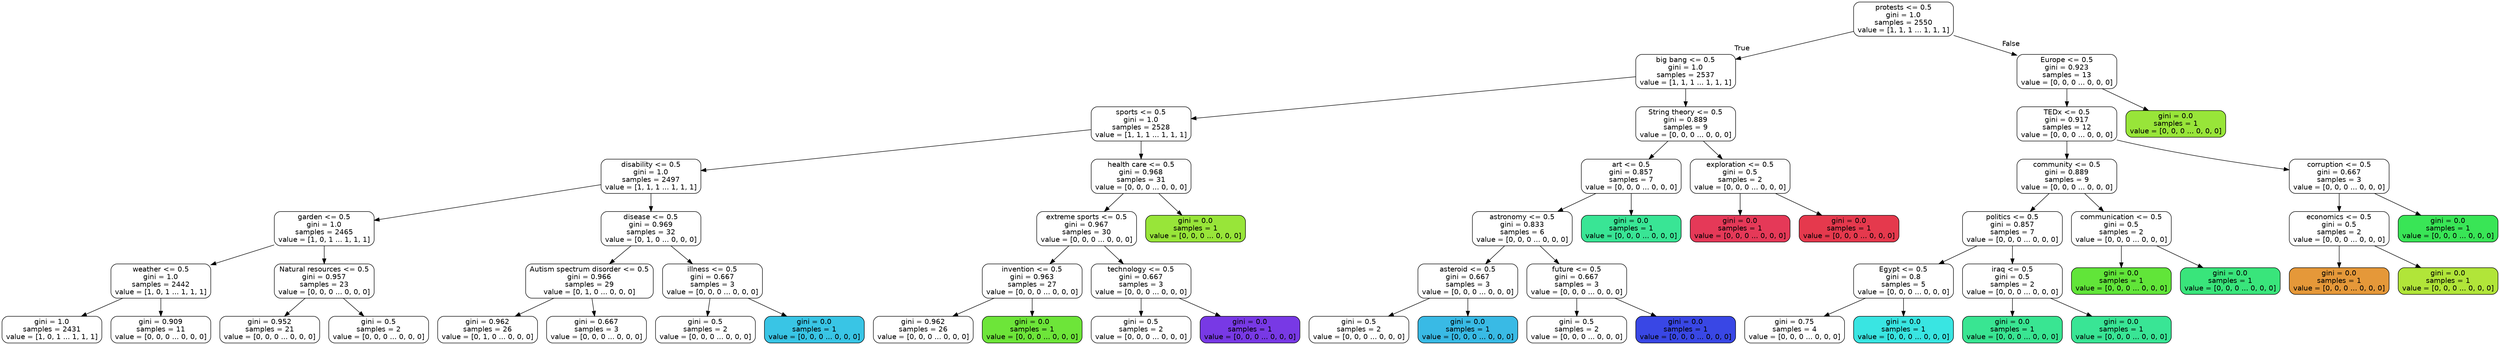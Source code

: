 digraph Tree {
node [shape=box, style="filled, rounded", color="black", fontname=helvetica] ;
edge [fontname=helvetica] ;
0 [label="protests <= 0.5\ngini = 1.0\nsamples = 2550\nvalue = [1, 1, 1 ... 1, 1, 1]", fillcolor="#ffffff"] ;
1 [label="big bang <= 0.5\ngini = 1.0\nsamples = 2537\nvalue = [1, 1, 1 ... 1, 1, 1]", fillcolor="#ffffff"] ;
0 -> 1 [labeldistance=2.5, labelangle=45, headlabel="True"] ;
2 [label="sports <= 0.5\ngini = 1.0\nsamples = 2528\nvalue = [1, 1, 1 ... 1, 1, 1]", fillcolor="#ffffff"] ;
1 -> 2 ;
3 [label="disability <= 0.5\ngini = 1.0\nsamples = 2497\nvalue = [1, 1, 1 ... 1, 1, 1]", fillcolor="#ffffff"] ;
2 -> 3 ;
4 [label="garden <= 0.5\ngini = 1.0\nsamples = 2465\nvalue = [1, 0, 1 ... 1, 1, 1]", fillcolor="#ffffff"] ;
3 -> 4 ;
5 [label="weather <= 0.5\ngini = 1.0\nsamples = 2442\nvalue = [1, 0, 1 ... 1, 1, 1]", fillcolor="#ffffff"] ;
4 -> 5 ;
6 [label="gini = 1.0\nsamples = 2431\nvalue = [1, 0, 1 ... 1, 1, 1]", fillcolor="#ffffff"] ;
5 -> 6 ;
7 [label="gini = 0.909\nsamples = 11\nvalue = [0, 0, 0 ... 0, 0, 0]", fillcolor="#ffffff"] ;
5 -> 7 ;
8 [label="Natural resources <= 0.5\ngini = 0.957\nsamples = 23\nvalue = [0, 0, 0 ... 0, 0, 0]", fillcolor="#ffffff"] ;
4 -> 8 ;
9 [label="gini = 0.952\nsamples = 21\nvalue = [0, 0, 0 ... 0, 0, 0]", fillcolor="#ffffff"] ;
8 -> 9 ;
10 [label="gini = 0.5\nsamples = 2\nvalue = [0, 0, 0 ... 0, 0, 0]", fillcolor="#ffffff"] ;
8 -> 10 ;
11 [label="disease <= 0.5\ngini = 0.969\nsamples = 32\nvalue = [0, 1, 0 ... 0, 0, 0]", fillcolor="#ffffff"] ;
3 -> 11 ;
12 [label="Autism spectrum disorder <= 0.5\ngini = 0.966\nsamples = 29\nvalue = [0, 1, 0 ... 0, 0, 0]", fillcolor="#ffffff"] ;
11 -> 12 ;
13 [label="gini = 0.962\nsamples = 26\nvalue = [0, 1, 0 ... 0, 0, 0]", fillcolor="#ffffff"] ;
12 -> 13 ;
14 [label="gini = 0.667\nsamples = 3\nvalue = [0, 0, 0 ... 0, 0, 0]", fillcolor="#ffffff"] ;
12 -> 14 ;
15 [label="illness <= 0.5\ngini = 0.667\nsamples = 3\nvalue = [0, 0, 0 ... 0, 0, 0]", fillcolor="#ffffff"] ;
11 -> 15 ;
16 [label="gini = 0.5\nsamples = 2\nvalue = [0, 0, 0 ... 0, 0, 0]", fillcolor="#ffffff"] ;
15 -> 16 ;
17 [label="gini = 0.0\nsamples = 1\nvalue = [0, 0, 0 ... 0, 0, 0]", fillcolor="#39c5e5"] ;
15 -> 17 ;
18 [label="health care <= 0.5\ngini = 0.968\nsamples = 31\nvalue = [0, 0, 0 ... 0, 0, 0]", fillcolor="#ffffff"] ;
2 -> 18 ;
19 [label="extreme sports <= 0.5\ngini = 0.967\nsamples = 30\nvalue = [0, 0, 0 ... 0, 0, 0]", fillcolor="#ffffff"] ;
18 -> 19 ;
20 [label="invention <= 0.5\ngini = 0.963\nsamples = 27\nvalue = [0, 0, 0 ... 0, 0, 0]", fillcolor="#ffffff"] ;
19 -> 20 ;
21 [label="gini = 0.962\nsamples = 26\nvalue = [0, 0, 0 ... 0, 0, 0]", fillcolor="#ffffff"] ;
20 -> 21 ;
22 [label="gini = 0.0\nsamples = 1\nvalue = [0, 0, 0 ... 0, 0, 0]", fillcolor="#6de539"] ;
20 -> 22 ;
23 [label="technology <= 0.5\ngini = 0.667\nsamples = 3\nvalue = [0, 0, 0 ... 0, 0, 0]", fillcolor="#ffffff"] ;
19 -> 23 ;
24 [label="gini = 0.5\nsamples = 2\nvalue = [0, 0, 0 ... 0, 0, 0]", fillcolor="#ffffff"] ;
23 -> 24 ;
25 [label="gini = 0.0\nsamples = 1\nvalue = [0, 0, 0 ... 0, 0, 0]", fillcolor="#7839e5"] ;
23 -> 25 ;
26 [label="gini = 0.0\nsamples = 1\nvalue = [0, 0, 0 ... 0, 0, 0]", fillcolor="#98e539"] ;
18 -> 26 ;
27 [label="String theory <= 0.5\ngini = 0.889\nsamples = 9\nvalue = [0, 0, 0 ... 0, 0, 0]", fillcolor="#ffffff"] ;
1 -> 27 ;
28 [label="art <= 0.5\ngini = 0.857\nsamples = 7\nvalue = [0, 0, 0 ... 0, 0, 0]", fillcolor="#ffffff"] ;
27 -> 28 ;
29 [label="astronomy <= 0.5\ngini = 0.833\nsamples = 6\nvalue = [0, 0, 0 ... 0, 0, 0]", fillcolor="#ffffff"] ;
28 -> 29 ;
30 [label="asteroid <= 0.5\ngini = 0.667\nsamples = 3\nvalue = [0, 0, 0 ... 0, 0, 0]", fillcolor="#ffffff"] ;
29 -> 30 ;
31 [label="gini = 0.5\nsamples = 2\nvalue = [0, 0, 0 ... 0, 0, 0]", fillcolor="#ffffff"] ;
30 -> 31 ;
32 [label="gini = 0.0\nsamples = 1\nvalue = [0, 0, 0 ... 0, 0, 0]", fillcolor="#39bae5"] ;
30 -> 32 ;
33 [label="future <= 0.5\ngini = 0.667\nsamples = 3\nvalue = [0, 0, 0 ... 0, 0, 0]", fillcolor="#ffffff"] ;
29 -> 33 ;
34 [label="gini = 0.5\nsamples = 2\nvalue = [0, 0, 0 ... 0, 0, 0]", fillcolor="#ffffff"] ;
33 -> 34 ;
35 [label="gini = 0.0\nsamples = 1\nvalue = [0, 0, 0 ... 0, 0, 0]", fillcolor="#3947e5"] ;
33 -> 35 ;
36 [label="gini = 0.0\nsamples = 1\nvalue = [0, 0, 0 ... 0, 0, 0]", fillcolor="#39e595"] ;
28 -> 36 ;
37 [label="exploration <= 0.5\ngini = 0.5\nsamples = 2\nvalue = [0, 0, 0 ... 0, 0, 0]", fillcolor="#ffffff"] ;
27 -> 37 ;
38 [label="gini = 0.0\nsamples = 1\nvalue = [0, 0, 0 ... 0, 0, 0]", fillcolor="#e53958"] ;
37 -> 38 ;
39 [label="gini = 0.0\nsamples = 1\nvalue = [0, 0, 0 ... 0, 0, 0]", fillcolor="#e5394d"] ;
37 -> 39 ;
40 [label="Europe <= 0.5\ngini = 0.923\nsamples = 13\nvalue = [0, 0, 0 ... 0, 0, 0]", fillcolor="#ffffff"] ;
0 -> 40 [labeldistance=2.5, labelangle=-45, headlabel="False"] ;
41 [label="TEDx <= 0.5\ngini = 0.917\nsamples = 12\nvalue = [0, 0, 0 ... 0, 0, 0]", fillcolor="#ffffff"] ;
40 -> 41 ;
42 [label="community <= 0.5\ngini = 0.889\nsamples = 9\nvalue = [0, 0, 0 ... 0, 0, 0]", fillcolor="#ffffff"] ;
41 -> 42 ;
43 [label="politics <= 0.5\ngini = 0.857\nsamples = 7\nvalue = [0, 0, 0 ... 0, 0, 0]", fillcolor="#ffffff"] ;
42 -> 43 ;
44 [label="Egypt <= 0.5\ngini = 0.8\nsamples = 5\nvalue = [0, 0, 0 ... 0, 0, 0]", fillcolor="#ffffff"] ;
43 -> 44 ;
45 [label="gini = 0.75\nsamples = 4\nvalue = [0, 0, 0 ... 0, 0, 0]", fillcolor="#ffffff"] ;
44 -> 45 ;
46 [label="gini = 0.0\nsamples = 1\nvalue = [0, 0, 0 ... 0, 0, 0]", fillcolor="#39e5e2"] ;
44 -> 46 ;
47 [label="iraq <= 0.5\ngini = 0.5\nsamples = 2\nvalue = [0, 0, 0 ... 0, 0, 0]", fillcolor="#ffffff"] ;
43 -> 47 ;
48 [label="gini = 0.0\nsamples = 1\nvalue = [0, 0, 0 ... 0, 0, 0]", fillcolor="#39e592"] ;
47 -> 48 ;
49 [label="gini = 0.0\nsamples = 1\nvalue = [0, 0, 0 ... 0, 0, 0]", fillcolor="#39e595"] ;
47 -> 49 ;
50 [label="communication <= 0.5\ngini = 0.5\nsamples = 2\nvalue = [0, 0, 0 ... 0, 0, 0]", fillcolor="#ffffff"] ;
42 -> 50 ;
51 [label="gini = 0.0\nsamples = 1\nvalue = [0, 0, 0 ... 0, 0, 0]", fillcolor="#61e539"] ;
50 -> 51 ;
52 [label="gini = 0.0\nsamples = 1\nvalue = [0, 0, 0 ... 0, 0, 0]", fillcolor="#39e57b"] ;
50 -> 52 ;
53 [label="corruption <= 0.5\ngini = 0.667\nsamples = 3\nvalue = [0, 0, 0 ... 0, 0, 0]", fillcolor="#ffffff"] ;
41 -> 53 ;
54 [label="economics <= 0.5\ngini = 0.5\nsamples = 2\nvalue = [0, 0, 0 ... 0, 0, 0]", fillcolor="#ffffff"] ;
53 -> 54 ;
55 [label="gini = 0.0\nsamples = 1\nvalue = [0, 0, 0 ... 0, 0, 0]", fillcolor="#e59839"] ;
54 -> 55 ;
56 [label="gini = 0.0\nsamples = 1\nvalue = [0, 0, 0 ... 0, 0, 0]", fillcolor="#b1e539"] ;
54 -> 56 ;
57 [label="gini = 0.0\nsamples = 1\nvalue = [0, 0, 0 ... 0, 0, 0]", fillcolor="#39e556"] ;
53 -> 57 ;
58 [label="gini = 0.0\nsamples = 1\nvalue = [0, 0, 0 ... 0, 0, 0]", fillcolor="#98e539"] ;
40 -> 58 ;
}